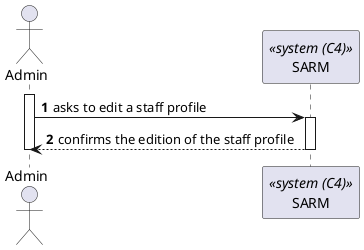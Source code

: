 @startuml process-view
autonumber
actor "Admin" as adm
participant "SARM" as sarm <<system (C4)>>

activate adm
    adm -> sarm : asks to edit a staff profile
    activate sarm
        sarm --> adm : confirms the edition of the staff profile
    deactivate sarm
deactivate adm

@endum